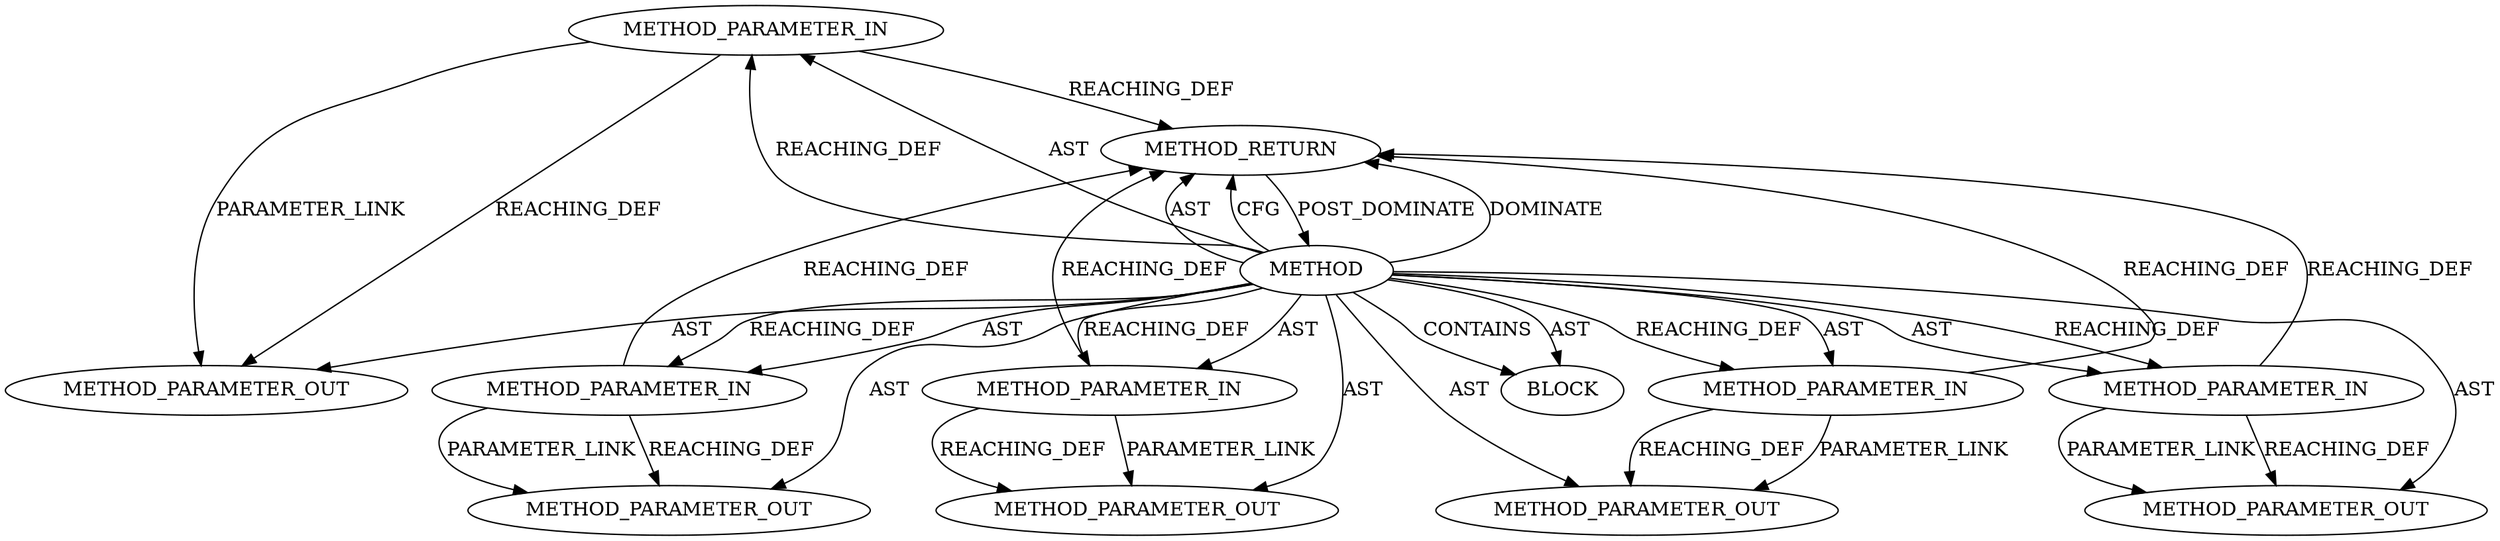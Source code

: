 digraph {
  20604 [label=METHOD_PARAMETER_IN ORDER=4 CODE="p4" IS_VARIADIC=false TYPE_FULL_NAME="ANY" EVALUATION_STRATEGY="BY_VALUE" INDEX=4 NAME="p4"]
  20601 [label=METHOD_PARAMETER_IN ORDER=1 CODE="p1" IS_VARIADIC=false TYPE_FULL_NAME="ANY" EVALUATION_STRATEGY="BY_VALUE" INDEX=1 NAME="p1"]
  22248 [label=METHOD_PARAMETER_OUT ORDER=5 CODE="p5" IS_VARIADIC=false TYPE_FULL_NAME="ANY" EVALUATION_STRATEGY="BY_VALUE" INDEX=5 NAME="p5"]
  22247 [label=METHOD_PARAMETER_OUT ORDER=4 CODE="p4" IS_VARIADIC=false TYPE_FULL_NAME="ANY" EVALUATION_STRATEGY="BY_VALUE" INDEX=4 NAME="p4"]
  20605 [label=METHOD_PARAMETER_IN ORDER=5 CODE="p5" IS_VARIADIC=false TYPE_FULL_NAME="ANY" EVALUATION_STRATEGY="BY_VALUE" INDEX=5 NAME="p5"]
  22244 [label=METHOD_PARAMETER_OUT ORDER=1 CODE="p1" IS_VARIADIC=false TYPE_FULL_NAME="ANY" EVALUATION_STRATEGY="BY_VALUE" INDEX=1 NAME="p1"]
  20600 [label=METHOD AST_PARENT_TYPE="NAMESPACE_BLOCK" AST_PARENT_FULL_NAME="<global>" ORDER=0 CODE="<empty>" FULL_NAME="skb_fill_page_desc" IS_EXTERNAL=true FILENAME="<empty>" SIGNATURE="" NAME="skb_fill_page_desc"]
  22245 [label=METHOD_PARAMETER_OUT ORDER=2 CODE="p2" IS_VARIADIC=false TYPE_FULL_NAME="ANY" EVALUATION_STRATEGY="BY_VALUE" INDEX=2 NAME="p2"]
  22246 [label=METHOD_PARAMETER_OUT ORDER=3 CODE="p3" IS_VARIADIC=false TYPE_FULL_NAME="ANY" EVALUATION_STRATEGY="BY_VALUE" INDEX=3 NAME="p3"]
  20603 [label=METHOD_PARAMETER_IN ORDER=3 CODE="p3" IS_VARIADIC=false TYPE_FULL_NAME="ANY" EVALUATION_STRATEGY="BY_VALUE" INDEX=3 NAME="p3"]
  20602 [label=METHOD_PARAMETER_IN ORDER=2 CODE="p2" IS_VARIADIC=false TYPE_FULL_NAME="ANY" EVALUATION_STRATEGY="BY_VALUE" INDEX=2 NAME="p2"]
  20606 [label=BLOCK ORDER=1 ARGUMENT_INDEX=1 CODE="<empty>" TYPE_FULL_NAME="ANY"]
  20607 [label=METHOD_RETURN ORDER=2 CODE="RET" TYPE_FULL_NAME="ANY" EVALUATION_STRATEGY="BY_VALUE"]
  20600 -> 22245 [label=AST ]
  20600 -> 20604 [label=REACHING_DEF VARIABLE=""]
  20602 -> 22245 [label=REACHING_DEF VARIABLE="p2"]
  20600 -> 22248 [label=AST ]
  20605 -> 20607 [label=REACHING_DEF VARIABLE="p5"]
  20602 -> 20607 [label=REACHING_DEF VARIABLE="p2"]
  20605 -> 22248 [label=PARAMETER_LINK ]
  20600 -> 20603 [label=REACHING_DEF VARIABLE=""]
  20607 -> 20600 [label=POST_DOMINATE ]
  20603 -> 20607 [label=REACHING_DEF VARIABLE="p3"]
  20601 -> 20607 [label=REACHING_DEF VARIABLE="p1"]
  20600 -> 20602 [label=AST ]
  20600 -> 22247 [label=AST ]
  20602 -> 22245 [label=PARAMETER_LINK ]
  20604 -> 20607 [label=REACHING_DEF VARIABLE="p4"]
  20604 -> 22247 [label=PARAMETER_LINK ]
  20601 -> 22244 [label=REACHING_DEF VARIABLE="p1"]
  20600 -> 20605 [label=AST ]
  20600 -> 20601 [label=AST ]
  20600 -> 20602 [label=REACHING_DEF VARIABLE=""]
  20604 -> 22247 [label=REACHING_DEF VARIABLE="p4"]
  20600 -> 20607 [label=DOMINATE ]
  20600 -> 20607 [label=AST ]
  20605 -> 22248 [label=REACHING_DEF VARIABLE="p5"]
  20600 -> 20606 [label=AST ]
  20600 -> 20605 [label=REACHING_DEF VARIABLE=""]
  20601 -> 22244 [label=PARAMETER_LINK ]
  20603 -> 22246 [label=REACHING_DEF VARIABLE="p3"]
  20600 -> 20606 [label=CONTAINS ]
  20600 -> 22246 [label=AST ]
  20600 -> 20601 [label=REACHING_DEF VARIABLE=""]
  20600 -> 20607 [label=CFG ]
  20600 -> 20603 [label=AST ]
  20603 -> 22246 [label=PARAMETER_LINK ]
  20600 -> 20604 [label=AST ]
  20600 -> 22244 [label=AST ]
}
